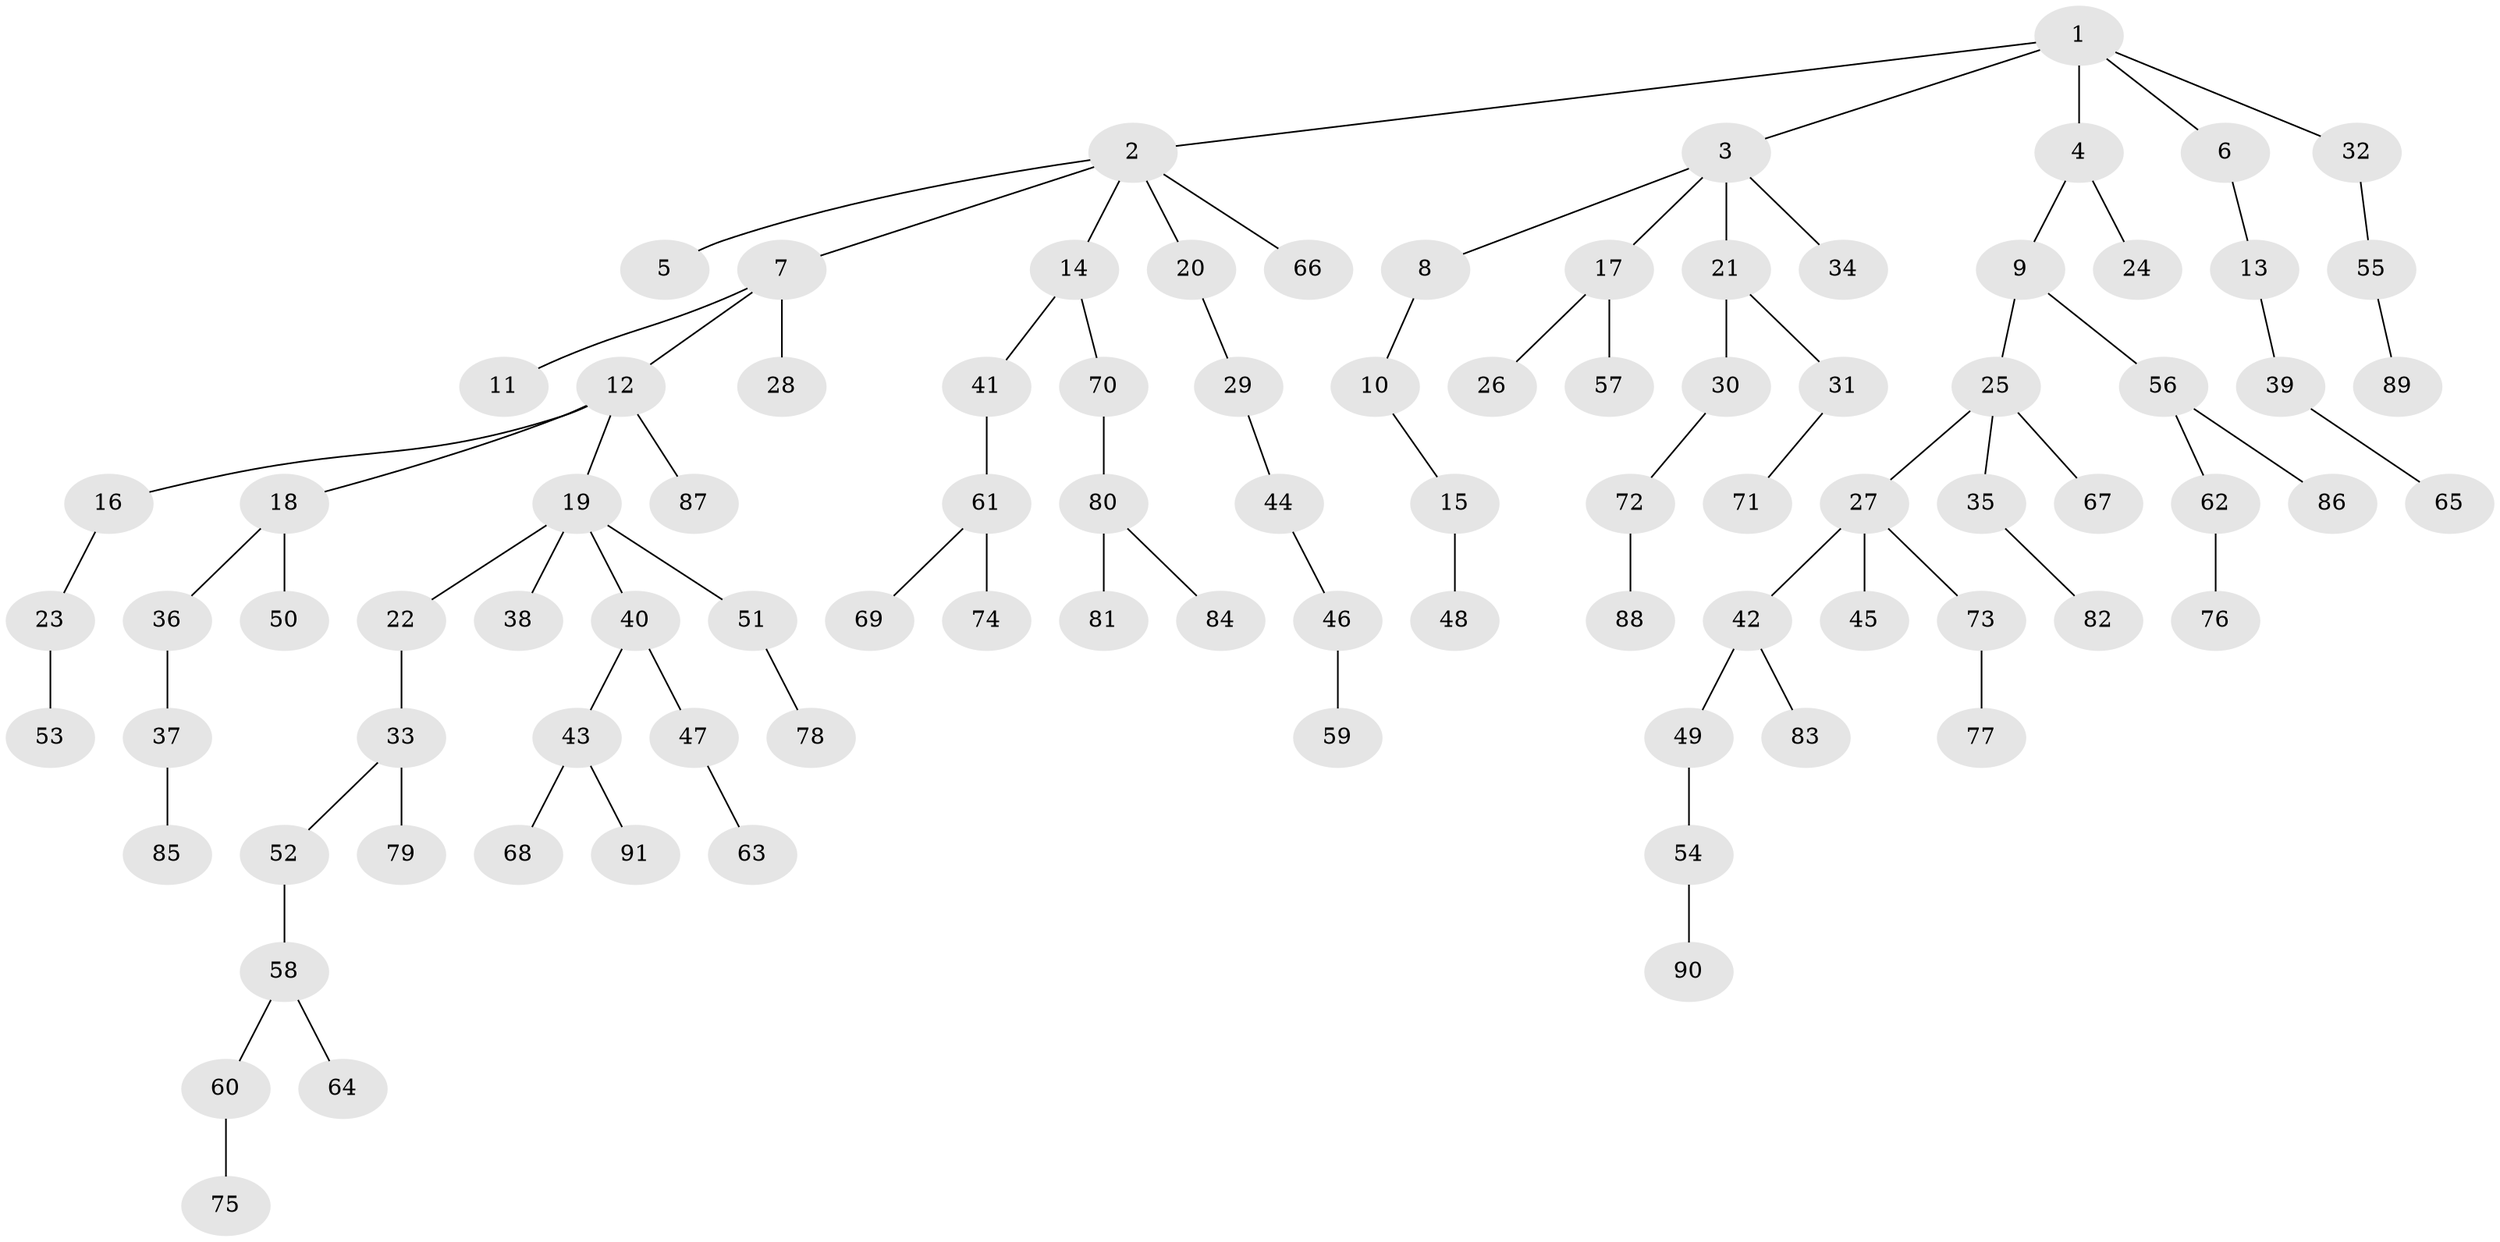 // Generated by graph-tools (version 1.1) at 2025/02/03/09/25 03:02:30]
// undirected, 91 vertices, 90 edges
graph export_dot {
graph [start="1"]
  node [color=gray90,style=filled];
  1;
  2;
  3;
  4;
  5;
  6;
  7;
  8;
  9;
  10;
  11;
  12;
  13;
  14;
  15;
  16;
  17;
  18;
  19;
  20;
  21;
  22;
  23;
  24;
  25;
  26;
  27;
  28;
  29;
  30;
  31;
  32;
  33;
  34;
  35;
  36;
  37;
  38;
  39;
  40;
  41;
  42;
  43;
  44;
  45;
  46;
  47;
  48;
  49;
  50;
  51;
  52;
  53;
  54;
  55;
  56;
  57;
  58;
  59;
  60;
  61;
  62;
  63;
  64;
  65;
  66;
  67;
  68;
  69;
  70;
  71;
  72;
  73;
  74;
  75;
  76;
  77;
  78;
  79;
  80;
  81;
  82;
  83;
  84;
  85;
  86;
  87;
  88;
  89;
  90;
  91;
  1 -- 2;
  1 -- 3;
  1 -- 4;
  1 -- 6;
  1 -- 32;
  2 -- 5;
  2 -- 7;
  2 -- 14;
  2 -- 20;
  2 -- 66;
  3 -- 8;
  3 -- 17;
  3 -- 21;
  3 -- 34;
  4 -- 9;
  4 -- 24;
  6 -- 13;
  7 -- 11;
  7 -- 12;
  7 -- 28;
  8 -- 10;
  9 -- 25;
  9 -- 56;
  10 -- 15;
  12 -- 16;
  12 -- 18;
  12 -- 19;
  12 -- 87;
  13 -- 39;
  14 -- 41;
  14 -- 70;
  15 -- 48;
  16 -- 23;
  17 -- 26;
  17 -- 57;
  18 -- 36;
  18 -- 50;
  19 -- 22;
  19 -- 38;
  19 -- 40;
  19 -- 51;
  20 -- 29;
  21 -- 30;
  21 -- 31;
  22 -- 33;
  23 -- 53;
  25 -- 27;
  25 -- 35;
  25 -- 67;
  27 -- 42;
  27 -- 45;
  27 -- 73;
  29 -- 44;
  30 -- 72;
  31 -- 71;
  32 -- 55;
  33 -- 52;
  33 -- 79;
  35 -- 82;
  36 -- 37;
  37 -- 85;
  39 -- 65;
  40 -- 43;
  40 -- 47;
  41 -- 61;
  42 -- 49;
  42 -- 83;
  43 -- 68;
  43 -- 91;
  44 -- 46;
  46 -- 59;
  47 -- 63;
  49 -- 54;
  51 -- 78;
  52 -- 58;
  54 -- 90;
  55 -- 89;
  56 -- 62;
  56 -- 86;
  58 -- 60;
  58 -- 64;
  60 -- 75;
  61 -- 69;
  61 -- 74;
  62 -- 76;
  70 -- 80;
  72 -- 88;
  73 -- 77;
  80 -- 81;
  80 -- 84;
}
